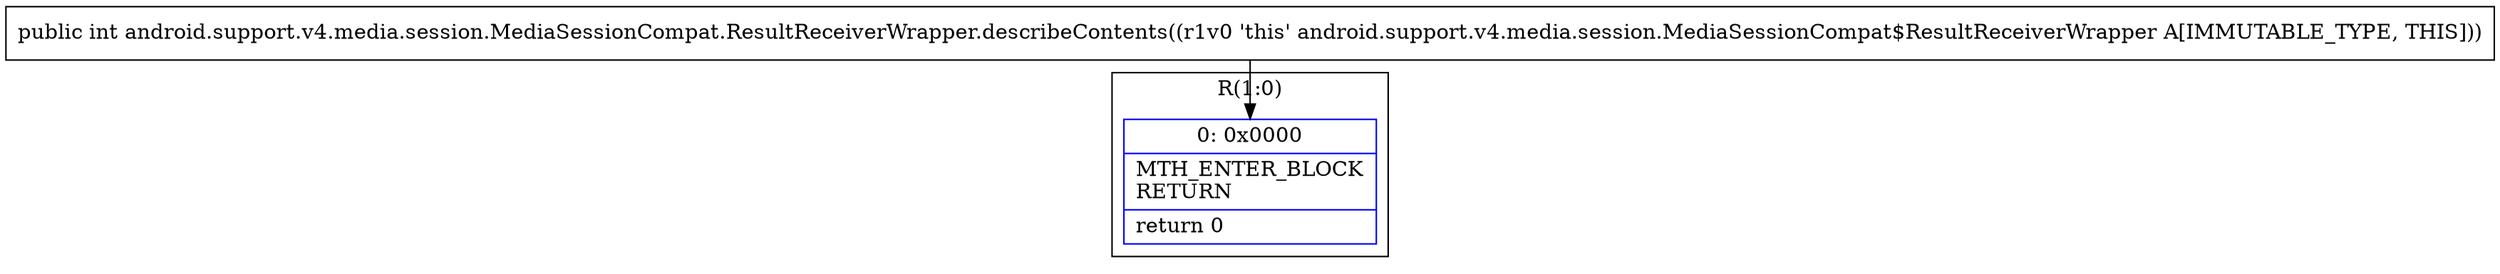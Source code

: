 digraph "CFG forandroid.support.v4.media.session.MediaSessionCompat.ResultReceiverWrapper.describeContents()I" {
subgraph cluster_Region_512843955 {
label = "R(1:0)";
node [shape=record,color=blue];
Node_0 [shape=record,label="{0\:\ 0x0000|MTH_ENTER_BLOCK\lRETURN\l|return 0\l}"];
}
MethodNode[shape=record,label="{public int android.support.v4.media.session.MediaSessionCompat.ResultReceiverWrapper.describeContents((r1v0 'this' android.support.v4.media.session.MediaSessionCompat$ResultReceiverWrapper A[IMMUTABLE_TYPE, THIS])) }"];
MethodNode -> Node_0;
}

